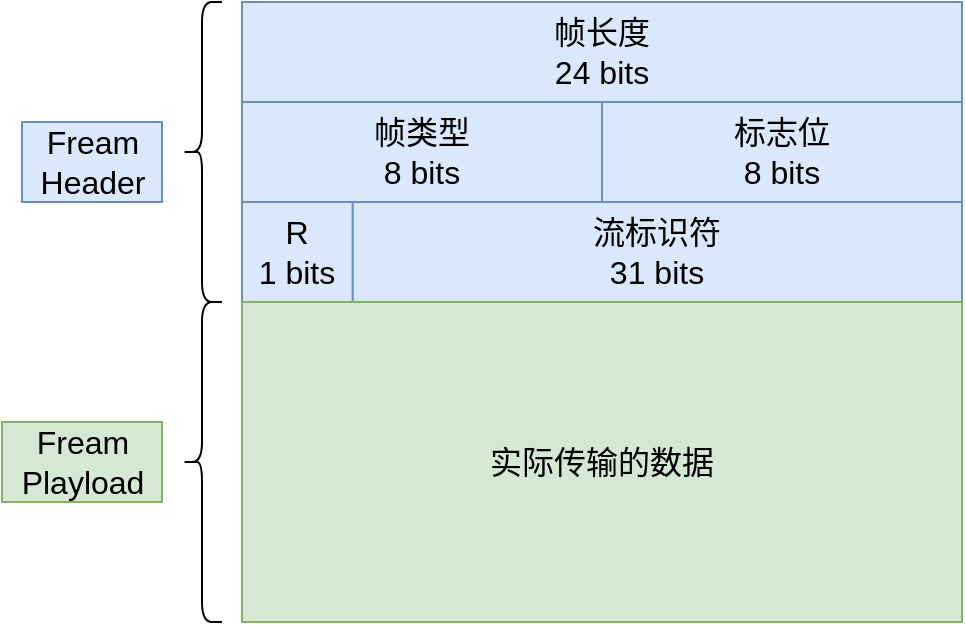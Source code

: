 <mxfile version="14.1.1" type="github">
  <diagram id="CnsKEd2_zOqNTJdfBY84" name="第 1 页">
    <mxGraphModel dx="1102" dy="582" grid="1" gridSize="10" guides="1" tooltips="1" connect="1" arrows="1" fold="1" page="1" pageScale="1" pageWidth="827" pageHeight="1169" math="0" shadow="0">
      <root>
        <mxCell id="0" />
        <mxCell id="1" parent="0" />
        <mxCell id="cjvi5PMMk7Y5chOx5MDs-1" value="帧长度&lt;br&gt;24 bits" style="rounded=0;whiteSpace=wrap;html=1;fontSize=16;fillColor=#dae8fc;strokeColor=#6c8ebf;" vertex="1" parent="1">
          <mxGeometry x="160" y="70" width="360" height="50" as="geometry" />
        </mxCell>
        <mxCell id="cjvi5PMMk7Y5chOx5MDs-2" value="帧类型&lt;br&gt;8 bits" style="rounded=0;whiteSpace=wrap;html=1;fontSize=16;fillColor=#dae8fc;strokeColor=#6c8ebf;" vertex="1" parent="1">
          <mxGeometry x="160" y="120" width="180" height="50" as="geometry" />
        </mxCell>
        <mxCell id="cjvi5PMMk7Y5chOx5MDs-3" value="标志位&lt;br&gt;8 bits" style="rounded=0;whiteSpace=wrap;html=1;fontSize=16;fillColor=#dae8fc;strokeColor=#6c8ebf;" vertex="1" parent="1">
          <mxGeometry x="340" y="120" width="180" height="50" as="geometry" />
        </mxCell>
        <mxCell id="cjvi5PMMk7Y5chOx5MDs-4" value="R&lt;br&gt;1 bits" style="rounded=0;whiteSpace=wrap;html=1;fontSize=16;fillColor=#dae8fc;strokeColor=#6c8ebf;" vertex="1" parent="1">
          <mxGeometry x="160" y="170" width="55.385" height="50" as="geometry" />
        </mxCell>
        <mxCell id="cjvi5PMMk7Y5chOx5MDs-5" value="流标识符&lt;br&gt;31 bits" style="rounded=0;whiteSpace=wrap;html=1;fontSize=16;fillColor=#dae8fc;strokeColor=#6c8ebf;" vertex="1" parent="1">
          <mxGeometry x="215.385" y="170" width="304.615" height="50" as="geometry" />
        </mxCell>
        <mxCell id="cjvi5PMMk7Y5chOx5MDs-6" value="实际传输的数据" style="rounded=0;whiteSpace=wrap;html=1;fontSize=16;fillColor=#d5e8d4;strokeColor=#82b366;" vertex="1" parent="1">
          <mxGeometry x="160" y="220" width="360" height="160" as="geometry" />
        </mxCell>
        <mxCell id="cjvi5PMMk7Y5chOx5MDs-8" value="Fream &lt;br&gt;Header" style="text;html=1;align=center;verticalAlign=middle;resizable=0;points=[];autosize=1;fontSize=16;fillColor=#dae8fc;strokeColor=#6c8ebf;" vertex="1" parent="1">
          <mxGeometry x="50" y="130" width="70" height="40" as="geometry" />
        </mxCell>
        <mxCell id="cjvi5PMMk7Y5chOx5MDs-9" value="Fream &lt;br&gt;Playload" style="text;html=1;align=center;verticalAlign=middle;resizable=0;points=[];autosize=1;fontSize=16;fillColor=#d5e8d4;strokeColor=#82b366;" vertex="1" parent="1">
          <mxGeometry x="40" y="280" width="80" height="40" as="geometry" />
        </mxCell>
        <mxCell id="cjvi5PMMk7Y5chOx5MDs-10" value="" style="shape=curlyBracket;whiteSpace=wrap;html=1;rounded=1;fontSize=16;" vertex="1" parent="1">
          <mxGeometry x="130" y="70" width="20" height="150" as="geometry" />
        </mxCell>
        <mxCell id="cjvi5PMMk7Y5chOx5MDs-11" value="" style="shape=curlyBracket;whiteSpace=wrap;html=1;rounded=1;fontSize=16;" vertex="1" parent="1">
          <mxGeometry x="130" y="220" width="20" height="160" as="geometry" />
        </mxCell>
      </root>
    </mxGraphModel>
  </diagram>
</mxfile>
